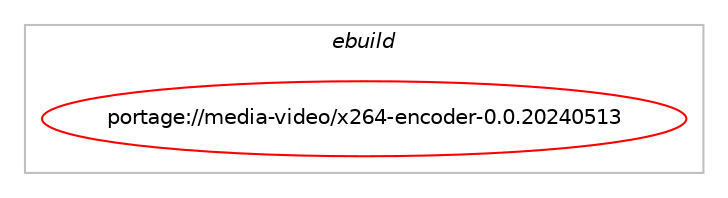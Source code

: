 digraph prolog {

# *************
# Graph options
# *************

newrank=true;
concentrate=true;
compound=true;
graph [rankdir=LR,fontname=Helvetica,fontsize=10,ranksep=1.5];#, ranksep=2.5, nodesep=0.2];
edge  [arrowhead=vee];
node  [fontname=Helvetica,fontsize=10];

# **********
# The ebuild
# **********

subgraph cluster_leftcol {
color=gray;
label=<<i>ebuild</i>>;
id [label="portage://media-video/x264-encoder-0.0.20240513", color=red, width=4, href="../media-video/x264-encoder-0.0.20240513.svg"];
}

# ****************
# The dependencies
# ****************

subgraph cluster_midcol {
color=gray;
label=<<i>dependencies</i>>;
subgraph cluster_compile {
fillcolor="#eeeeee";
style=filled;
label=<<i>compile</i>>;
# *** BEGIN UNKNOWN DEPENDENCY TYPE (TODO) ***
# id -> equal(use_conditional_group(positive,amd64,portage://media-video/x264-encoder-0.0.20240513,[package_dependency(portage://media-video/x264-encoder-0.0.20240513,install,no,dev-lang,nasm,greaterequal,[2.13,,,2.13],[],[])]))
# *** END UNKNOWN DEPENDENCY TYPE (TODO) ***

# *** BEGIN UNKNOWN DEPENDENCY TYPE (TODO) ***
# id -> equal(use_conditional_group(positive,ffmpeg,portage://media-video/x264-encoder-0.0.20240513,[package_dependency(portage://media-video/x264-encoder-0.0.20240513,install,no,media-video,ffmpeg,none,[,,],any_same_slot,[])]))
# *** END UNKNOWN DEPENDENCY TYPE (TODO) ***

# *** BEGIN UNKNOWN DEPENDENCY TYPE (TODO) ***
# id -> equal(use_conditional_group(positive,ffmpegsource,portage://media-video/x264-encoder-0.0.20240513,[package_dependency(portage://media-video/x264-encoder-0.0.20240513,install,no,media-libs,ffmpegsource,none,[,,],[],[])]))
# *** END UNKNOWN DEPENDENCY TYPE (TODO) ***

# *** BEGIN UNKNOWN DEPENDENCY TYPE (TODO) ***
# id -> equal(use_conditional_group(positive,mp4,portage://media-video/x264-encoder-0.0.20240513,[package_dependency(portage://media-video/x264-encoder-0.0.20240513,install,no,media-video,gpac,greaterequal,[0.5.2,,,0.5.2],any_same_slot,[])]))
# *** END UNKNOWN DEPENDENCY TYPE (TODO) ***

# *** BEGIN UNKNOWN DEPENDENCY TYPE (TODO) ***
# id -> equal(use_conditional_group(positive,x86,portage://media-video/x264-encoder-0.0.20240513,[package_dependency(portage://media-video/x264-encoder-0.0.20240513,install,no,dev-lang,nasm,greaterequal,[2.13,,,2.13],[],[])]))
# *** END UNKNOWN DEPENDENCY TYPE (TODO) ***

# *** BEGIN UNKNOWN DEPENDENCY TYPE (TODO) ***
# id -> equal(package_dependency(portage://media-video/x264-encoder-0.0.20240513,install,no,media-libs,x264,tilde,[0.0.20240513,,,0.0.20240513],[],[use(equal(interlaced),none),use(equal(threads),none)]))
# *** END UNKNOWN DEPENDENCY TYPE (TODO) ***

}
subgraph cluster_compileandrun {
fillcolor="#eeeeee";
style=filled;
label=<<i>compile and run</i>>;
}
subgraph cluster_run {
fillcolor="#eeeeee";
style=filled;
label=<<i>run</i>>;
# *** BEGIN UNKNOWN DEPENDENCY TYPE (TODO) ***
# id -> equal(use_conditional_group(positive,ffmpeg,portage://media-video/x264-encoder-0.0.20240513,[package_dependency(portage://media-video/x264-encoder-0.0.20240513,run,no,media-video,ffmpeg,none,[,,],any_same_slot,[])]))
# *** END UNKNOWN DEPENDENCY TYPE (TODO) ***

# *** BEGIN UNKNOWN DEPENDENCY TYPE (TODO) ***
# id -> equal(use_conditional_group(positive,ffmpegsource,portage://media-video/x264-encoder-0.0.20240513,[package_dependency(portage://media-video/x264-encoder-0.0.20240513,run,no,media-libs,ffmpegsource,none,[,,],[],[])]))
# *** END UNKNOWN DEPENDENCY TYPE (TODO) ***

# *** BEGIN UNKNOWN DEPENDENCY TYPE (TODO) ***
# id -> equal(use_conditional_group(positive,mp4,portage://media-video/x264-encoder-0.0.20240513,[package_dependency(portage://media-video/x264-encoder-0.0.20240513,run,no,media-video,gpac,greaterequal,[0.5.2,,,0.5.2],any_same_slot,[])]))
# *** END UNKNOWN DEPENDENCY TYPE (TODO) ***

# *** BEGIN UNKNOWN DEPENDENCY TYPE (TODO) ***
# id -> equal(package_dependency(portage://media-video/x264-encoder-0.0.20240513,run,no,media-libs,x264,tilde,[0.0.20240513,,,0.0.20240513],[],[use(equal(interlaced),none),use(equal(threads),none)]))
# *** END UNKNOWN DEPENDENCY TYPE (TODO) ***

}
}

# **************
# The candidates
# **************

subgraph cluster_choices {
rank=same;
color=gray;
label=<<i>candidates</i>>;

}

}
